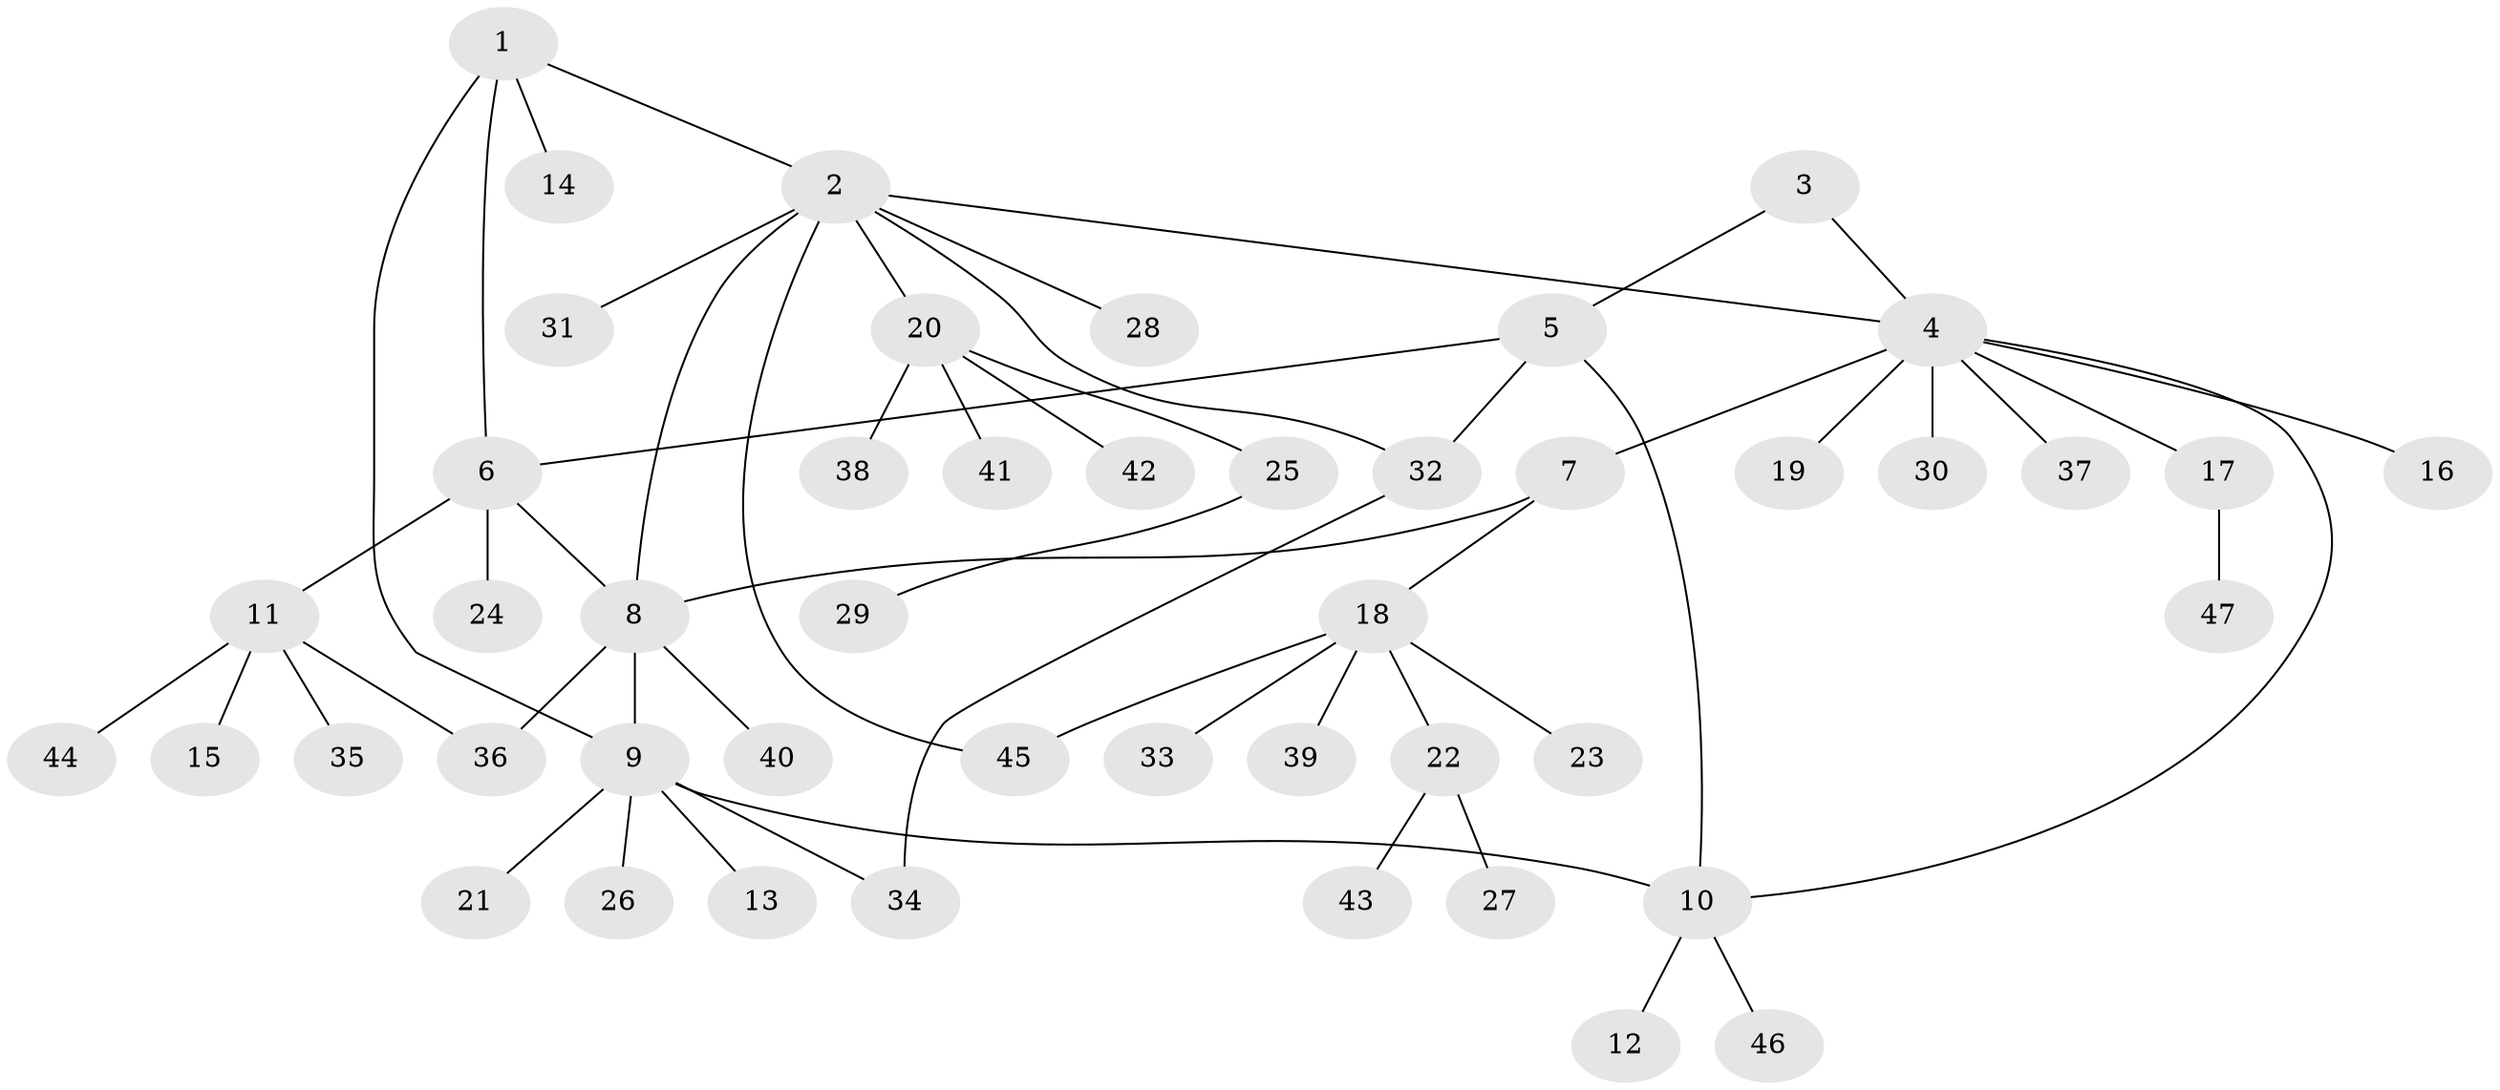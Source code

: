 // coarse degree distribution, {11: 0.047619047619047616, 10: 0.047619047619047616, 1: 0.8095238095238095, 2: 0.09523809523809523}
// Generated by graph-tools (version 1.1) at 2025/19/03/04/25 18:19:41]
// undirected, 47 vertices, 56 edges
graph export_dot {
graph [start="1"]
  node [color=gray90,style=filled];
  1;
  2;
  3;
  4;
  5;
  6;
  7;
  8;
  9;
  10;
  11;
  12;
  13;
  14;
  15;
  16;
  17;
  18;
  19;
  20;
  21;
  22;
  23;
  24;
  25;
  26;
  27;
  28;
  29;
  30;
  31;
  32;
  33;
  34;
  35;
  36;
  37;
  38;
  39;
  40;
  41;
  42;
  43;
  44;
  45;
  46;
  47;
  1 -- 2;
  1 -- 6;
  1 -- 9;
  1 -- 14;
  2 -- 4;
  2 -- 8;
  2 -- 20;
  2 -- 28;
  2 -- 31;
  2 -- 32;
  2 -- 45;
  3 -- 4;
  3 -- 5;
  4 -- 7;
  4 -- 10;
  4 -- 16;
  4 -- 17;
  4 -- 19;
  4 -- 30;
  4 -- 37;
  5 -- 6;
  5 -- 10;
  5 -- 32;
  6 -- 8;
  6 -- 11;
  6 -- 24;
  7 -- 8;
  7 -- 18;
  8 -- 9;
  8 -- 36;
  8 -- 40;
  9 -- 10;
  9 -- 13;
  9 -- 21;
  9 -- 26;
  9 -- 34;
  10 -- 12;
  10 -- 46;
  11 -- 15;
  11 -- 35;
  11 -- 36;
  11 -- 44;
  17 -- 47;
  18 -- 22;
  18 -- 23;
  18 -- 33;
  18 -- 39;
  18 -- 45;
  20 -- 25;
  20 -- 38;
  20 -- 41;
  20 -- 42;
  22 -- 27;
  22 -- 43;
  25 -- 29;
  32 -- 34;
}
